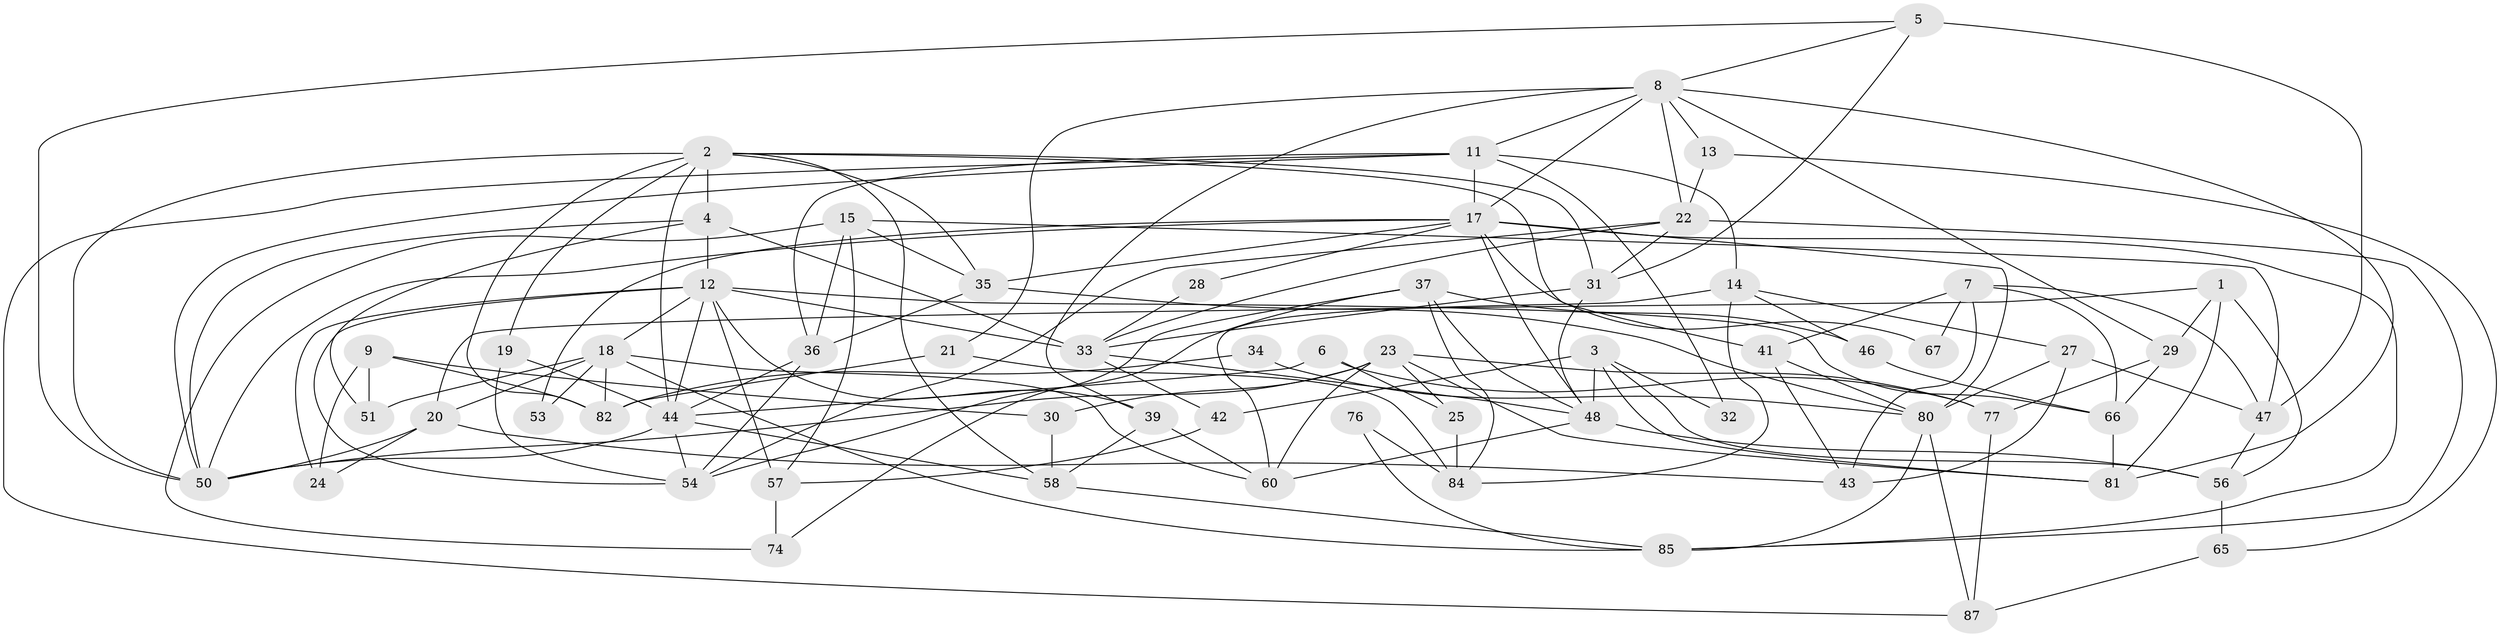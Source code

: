 // Generated by graph-tools (version 1.1) at 2025/24/03/03/25 07:24:02]
// undirected, 62 vertices, 147 edges
graph export_dot {
graph [start="1"]
  node [color=gray90,style=filled];
  1;
  2 [super="+16"];
  3 [super="+70"];
  4 [super="+63"];
  5 [super="+89"];
  6;
  7;
  8 [super="+10"];
  9;
  11 [super="+38"];
  12 [super="+64"];
  13;
  14 [super="+69"];
  15 [super="+45"];
  17 [super="+26"];
  18 [super="+83"];
  19;
  20 [super="+75"];
  21;
  22 [super="+62"];
  23 [super="+40"];
  24;
  25;
  27 [super="+55"];
  28;
  29;
  30;
  31;
  32;
  33 [super="+73"];
  34;
  35 [super="+78"];
  36;
  37;
  39;
  41;
  42;
  43;
  44 [super="+52"];
  46;
  47;
  48 [super="+49"];
  50 [super="+61"];
  51 [super="+79"];
  53;
  54 [super="+59"];
  56 [super="+71"];
  57;
  58 [super="+68"];
  60;
  65 [super="+72"];
  66;
  67;
  74;
  76;
  77;
  80 [super="+86"];
  81;
  82 [super="+88"];
  84;
  85;
  87;
  1 -- 20;
  1 -- 56;
  1 -- 29;
  1 -- 81;
  2 -- 31;
  2 -- 19;
  2 -- 41;
  2 -- 82;
  2 -- 4;
  2 -- 58;
  2 -- 50;
  2 -- 44;
  2 -- 35;
  3 -- 81;
  3 -- 56;
  3 -- 32;
  3 -- 42;
  3 -- 48;
  4 -- 50;
  4 -- 12;
  4 -- 51 [weight=2];
  4 -- 33;
  5 -- 31;
  5 -- 47;
  5 -- 8;
  5 -- 50;
  6 -- 25;
  6 -- 77;
  6 -- 44;
  7 -- 47;
  7 -- 41;
  7 -- 43;
  7 -- 66;
  7 -- 67;
  8 -- 29;
  8 -- 11;
  8 -- 21;
  8 -- 39;
  8 -- 22;
  8 -- 81;
  8 -- 17;
  8 -- 13;
  9 -- 82;
  9 -- 24;
  9 -- 30;
  9 -- 51;
  11 -- 36;
  11 -- 14;
  11 -- 17;
  11 -- 32;
  11 -- 87;
  11 -- 50;
  12 -- 18;
  12 -- 54;
  12 -- 57;
  12 -- 66;
  12 -- 39;
  12 -- 24;
  12 -- 44;
  12 -- 33;
  13 -- 22;
  13 -- 65;
  14 -- 46;
  14 -- 84;
  14 -- 27;
  14 -- 60;
  15 -- 57;
  15 -- 36;
  15 -- 74;
  15 -- 47;
  15 -- 35;
  17 -- 28;
  17 -- 35;
  17 -- 67;
  17 -- 48;
  17 -- 80;
  17 -- 50;
  17 -- 53;
  17 -- 85;
  18 -- 85;
  18 -- 51;
  18 -- 20;
  18 -- 60;
  18 -- 53;
  18 -- 82;
  19 -- 54;
  19 -- 44;
  20 -- 43;
  20 -- 24;
  20 -- 50;
  21 -- 84;
  21 -- 82;
  22 -- 85;
  22 -- 31;
  22 -- 54;
  22 -- 33;
  23 -- 60;
  23 -- 81;
  23 -- 77;
  23 -- 25;
  23 -- 30;
  23 -- 50;
  25 -- 84;
  27 -- 47;
  27 -- 43;
  27 -- 80;
  28 -- 33;
  29 -- 66;
  29 -- 77;
  30 -- 58;
  31 -- 33;
  31 -- 48;
  33 -- 42;
  33 -- 48;
  34 -- 80;
  34 -- 82;
  35 -- 80;
  35 -- 36;
  36 -- 54;
  36 -- 44;
  37 -- 46;
  37 -- 54;
  37 -- 48;
  37 -- 74;
  37 -- 84;
  39 -- 60;
  39 -- 58;
  41 -- 43;
  41 -- 80;
  42 -- 57;
  44 -- 54;
  44 -- 58;
  44 -- 50;
  46 -- 66;
  47 -- 56;
  48 -- 56;
  48 -- 60;
  56 -- 65;
  57 -- 74;
  58 -- 85;
  65 -- 87;
  66 -- 81;
  76 -- 85;
  76 -- 84;
  77 -- 87;
  80 -- 85;
  80 -- 87;
}
